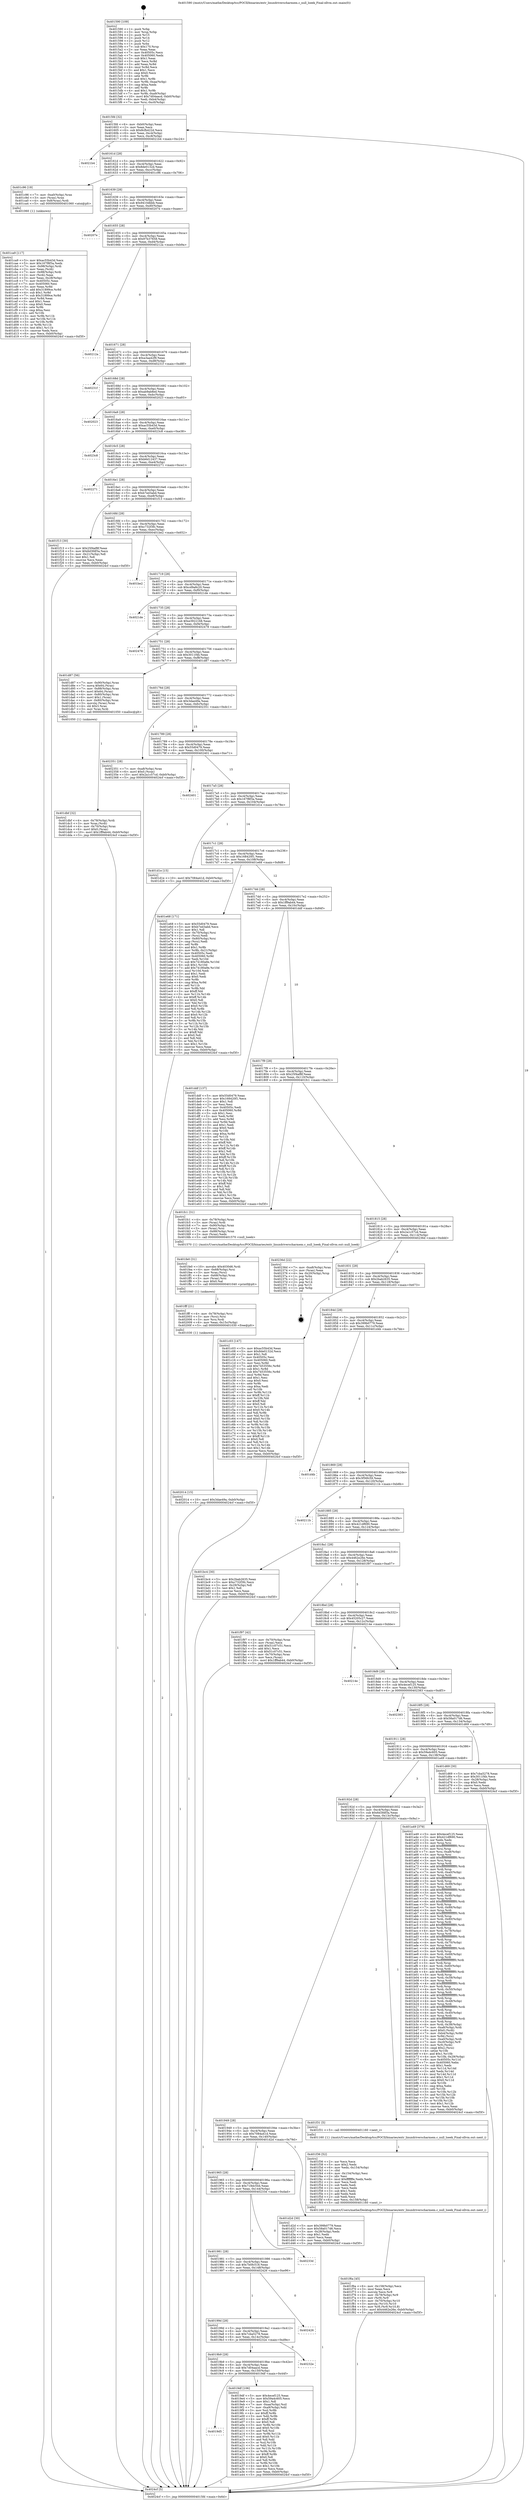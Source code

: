digraph "0x401590" {
  label = "0x401590 (/mnt/c/Users/mathe/Desktop/tcc/POCII/binaries/extr_linuxdriverscharmem.c_null_lseek_Final-ollvm.out::main(0))"
  labelloc = "t"
  node[shape=record]

  Entry [label="",width=0.3,height=0.3,shape=circle,fillcolor=black,style=filled]
  "0x4015fd" [label="{
     0x4015fd [32]\l
     | [instrs]\l
     &nbsp;&nbsp;0x4015fd \<+6\>: mov -0xb0(%rbp),%eax\l
     &nbsp;&nbsp;0x401603 \<+2\>: mov %eax,%ecx\l
     &nbsp;&nbsp;0x401605 \<+6\>: sub $0x8cfb422d,%ecx\l
     &nbsp;&nbsp;0x40160b \<+6\>: mov %eax,-0xc4(%rbp)\l
     &nbsp;&nbsp;0x401611 \<+6\>: mov %ecx,-0xc8(%rbp)\l
     &nbsp;&nbsp;0x401617 \<+6\>: je 00000000004021b4 \<main+0xc24\>\l
  }"]
  "0x4021b4" [label="{
     0x4021b4\l
  }", style=dashed]
  "0x40161d" [label="{
     0x40161d [28]\l
     | [instrs]\l
     &nbsp;&nbsp;0x40161d \<+5\>: jmp 0000000000401622 \<main+0x92\>\l
     &nbsp;&nbsp;0x401622 \<+6\>: mov -0xc4(%rbp),%eax\l
     &nbsp;&nbsp;0x401628 \<+5\>: sub $0x8de0132d,%eax\l
     &nbsp;&nbsp;0x40162d \<+6\>: mov %eax,-0xcc(%rbp)\l
     &nbsp;&nbsp;0x401633 \<+6\>: je 0000000000401c96 \<main+0x706\>\l
  }"]
  Exit [label="",width=0.3,height=0.3,shape=circle,fillcolor=black,style=filled,peripheries=2]
  "0x401c96" [label="{
     0x401c96 [19]\l
     | [instrs]\l
     &nbsp;&nbsp;0x401c96 \<+7\>: mov -0xa0(%rbp),%rax\l
     &nbsp;&nbsp;0x401c9d \<+3\>: mov (%rax),%rax\l
     &nbsp;&nbsp;0x401ca0 \<+4\>: mov 0x8(%rax),%rdi\l
     &nbsp;&nbsp;0x401ca4 \<+5\>: call 0000000000401060 \<atoi@plt\>\l
     | [calls]\l
     &nbsp;&nbsp;0x401060 \{1\} (unknown)\l
  }"]
  "0x401639" [label="{
     0x401639 [28]\l
     | [instrs]\l
     &nbsp;&nbsp;0x401639 \<+5\>: jmp 000000000040163e \<main+0xae\>\l
     &nbsp;&nbsp;0x40163e \<+6\>: mov -0xc4(%rbp),%eax\l
     &nbsp;&nbsp;0x401644 \<+5\>: sub $0x9410dbbb,%eax\l
     &nbsp;&nbsp;0x401649 \<+6\>: mov %eax,-0xd0(%rbp)\l
     &nbsp;&nbsp;0x40164f \<+6\>: je 000000000040207e \<main+0xaee\>\l
  }"]
  "0x402014" [label="{
     0x402014 [15]\l
     | [instrs]\l
     &nbsp;&nbsp;0x402014 \<+10\>: movl $0x3dae49a,-0xb0(%rbp)\l
     &nbsp;&nbsp;0x40201e \<+5\>: jmp 00000000004024cf \<main+0xf3f\>\l
  }"]
  "0x40207e" [label="{
     0x40207e\l
  }", style=dashed]
  "0x401655" [label="{
     0x401655 [28]\l
     | [instrs]\l
     &nbsp;&nbsp;0x401655 \<+5\>: jmp 000000000040165a \<main+0xca\>\l
     &nbsp;&nbsp;0x40165a \<+6\>: mov -0xc4(%rbp),%eax\l
     &nbsp;&nbsp;0x401660 \<+5\>: sub $0x97b37658,%eax\l
     &nbsp;&nbsp;0x401665 \<+6\>: mov %eax,-0xd4(%rbp)\l
     &nbsp;&nbsp;0x40166b \<+6\>: je 000000000040212a \<main+0xb9a\>\l
  }"]
  "0x401fff" [label="{
     0x401fff [21]\l
     | [instrs]\l
     &nbsp;&nbsp;0x401fff \<+4\>: mov -0x78(%rbp),%rsi\l
     &nbsp;&nbsp;0x402003 \<+3\>: mov (%rsi),%rsi\l
     &nbsp;&nbsp;0x402006 \<+3\>: mov %rsi,%rdi\l
     &nbsp;&nbsp;0x402009 \<+6\>: mov %eax,-0x15c(%rbp)\l
     &nbsp;&nbsp;0x40200f \<+5\>: call 0000000000401030 \<free@plt\>\l
     | [calls]\l
     &nbsp;&nbsp;0x401030 \{1\} (unknown)\l
  }"]
  "0x40212a" [label="{
     0x40212a\l
  }", style=dashed]
  "0x401671" [label="{
     0x401671 [28]\l
     | [instrs]\l
     &nbsp;&nbsp;0x401671 \<+5\>: jmp 0000000000401676 \<main+0xe6\>\l
     &nbsp;&nbsp;0x401676 \<+6\>: mov -0xc4(%rbp),%eax\l
     &nbsp;&nbsp;0x40167c \<+5\>: sub $0xa3aa42f9,%eax\l
     &nbsp;&nbsp;0x401681 \<+6\>: mov %eax,-0xd8(%rbp)\l
     &nbsp;&nbsp;0x401687 \<+6\>: je 000000000040231f \<main+0xd8f\>\l
  }"]
  "0x401fe0" [label="{
     0x401fe0 [31]\l
     | [instrs]\l
     &nbsp;&nbsp;0x401fe0 \<+10\>: movabs $0x4030d6,%rdi\l
     &nbsp;&nbsp;0x401fea \<+4\>: mov -0x68(%rbp),%rsi\l
     &nbsp;&nbsp;0x401fee \<+3\>: mov %rax,(%rsi)\l
     &nbsp;&nbsp;0x401ff1 \<+4\>: mov -0x68(%rbp),%rax\l
     &nbsp;&nbsp;0x401ff5 \<+3\>: mov (%rax),%rsi\l
     &nbsp;&nbsp;0x401ff8 \<+2\>: mov $0x0,%al\l
     &nbsp;&nbsp;0x401ffa \<+5\>: call 0000000000401040 \<printf@plt\>\l
     | [calls]\l
     &nbsp;&nbsp;0x401040 \{1\} (unknown)\l
  }"]
  "0x40231f" [label="{
     0x40231f\l
  }", style=dashed]
  "0x40168d" [label="{
     0x40168d [28]\l
     | [instrs]\l
     &nbsp;&nbsp;0x40168d \<+5\>: jmp 0000000000401692 \<main+0x102\>\l
     &nbsp;&nbsp;0x401692 \<+6\>: mov -0xc4(%rbp),%eax\l
     &nbsp;&nbsp;0x401698 \<+5\>: sub $0xab9ab8ed,%eax\l
     &nbsp;&nbsp;0x40169d \<+6\>: mov %eax,-0xdc(%rbp)\l
     &nbsp;&nbsp;0x4016a3 \<+6\>: je 0000000000402023 \<main+0xa93\>\l
  }"]
  "0x401f6a" [label="{
     0x401f6a [45]\l
     | [instrs]\l
     &nbsp;&nbsp;0x401f6a \<+6\>: mov -0x158(%rbp),%ecx\l
     &nbsp;&nbsp;0x401f70 \<+3\>: imul %eax,%ecx\l
     &nbsp;&nbsp;0x401f73 \<+3\>: movslq %ecx,%r8\l
     &nbsp;&nbsp;0x401f76 \<+4\>: mov -0x78(%rbp),%r9\l
     &nbsp;&nbsp;0x401f7a \<+3\>: mov (%r9),%r9\l
     &nbsp;&nbsp;0x401f7d \<+4\>: mov -0x70(%rbp),%r10\l
     &nbsp;&nbsp;0x401f81 \<+3\>: movslq (%r10),%r10\l
     &nbsp;&nbsp;0x401f84 \<+4\>: mov %r8,(%r9,%r10,8)\l
     &nbsp;&nbsp;0x401f88 \<+10\>: movl $0x4462e26e,-0xb0(%rbp)\l
     &nbsp;&nbsp;0x401f92 \<+5\>: jmp 00000000004024cf \<main+0xf3f\>\l
  }"]
  "0x402023" [label="{
     0x402023\l
  }", style=dashed]
  "0x4016a9" [label="{
     0x4016a9 [28]\l
     | [instrs]\l
     &nbsp;&nbsp;0x4016a9 \<+5\>: jmp 00000000004016ae \<main+0x11e\>\l
     &nbsp;&nbsp;0x4016ae \<+6\>: mov -0xc4(%rbp),%eax\l
     &nbsp;&nbsp;0x4016b4 \<+5\>: sub $0xac55b43d,%eax\l
     &nbsp;&nbsp;0x4016b9 \<+6\>: mov %eax,-0xe0(%rbp)\l
     &nbsp;&nbsp;0x4016bf \<+6\>: je 00000000004023c8 \<main+0xe38\>\l
  }"]
  "0x401f36" [label="{
     0x401f36 [52]\l
     | [instrs]\l
     &nbsp;&nbsp;0x401f36 \<+2\>: xor %ecx,%ecx\l
     &nbsp;&nbsp;0x401f38 \<+5\>: mov $0x2,%edx\l
     &nbsp;&nbsp;0x401f3d \<+6\>: mov %edx,-0x154(%rbp)\l
     &nbsp;&nbsp;0x401f43 \<+1\>: cltd\l
     &nbsp;&nbsp;0x401f44 \<+6\>: mov -0x154(%rbp),%esi\l
     &nbsp;&nbsp;0x401f4a \<+2\>: idiv %esi\l
     &nbsp;&nbsp;0x401f4c \<+6\>: imul $0xfffffffe,%edx,%edx\l
     &nbsp;&nbsp;0x401f52 \<+2\>: mov %ecx,%edi\l
     &nbsp;&nbsp;0x401f54 \<+2\>: sub %edx,%edi\l
     &nbsp;&nbsp;0x401f56 \<+2\>: mov %ecx,%edx\l
     &nbsp;&nbsp;0x401f58 \<+3\>: sub $0x1,%edx\l
     &nbsp;&nbsp;0x401f5b \<+2\>: add %edx,%edi\l
     &nbsp;&nbsp;0x401f5d \<+2\>: sub %edi,%ecx\l
     &nbsp;&nbsp;0x401f5f \<+6\>: mov %ecx,-0x158(%rbp)\l
     &nbsp;&nbsp;0x401f65 \<+5\>: call 0000000000401160 \<next_i\>\l
     | [calls]\l
     &nbsp;&nbsp;0x401160 \{1\} (/mnt/c/Users/mathe/Desktop/tcc/POCII/binaries/extr_linuxdriverscharmem.c_null_lseek_Final-ollvm.out::next_i)\l
  }"]
  "0x4023c8" [label="{
     0x4023c8\l
  }", style=dashed]
  "0x4016c5" [label="{
     0x4016c5 [28]\l
     | [instrs]\l
     &nbsp;&nbsp;0x4016c5 \<+5\>: jmp 00000000004016ca \<main+0x13a\>\l
     &nbsp;&nbsp;0x4016ca \<+6\>: mov -0xc4(%rbp),%eax\l
     &nbsp;&nbsp;0x4016d0 \<+5\>: sub $0xb6d12437,%eax\l
     &nbsp;&nbsp;0x4016d5 \<+6\>: mov %eax,-0xe4(%rbp)\l
     &nbsp;&nbsp;0x4016db \<+6\>: je 0000000000402271 \<main+0xce1\>\l
  }"]
  "0x401dbf" [label="{
     0x401dbf [32]\l
     | [instrs]\l
     &nbsp;&nbsp;0x401dbf \<+4\>: mov -0x78(%rbp),%rdi\l
     &nbsp;&nbsp;0x401dc3 \<+3\>: mov %rax,(%rdi)\l
     &nbsp;&nbsp;0x401dc6 \<+4\>: mov -0x70(%rbp),%rax\l
     &nbsp;&nbsp;0x401dca \<+6\>: movl $0x0,(%rax)\l
     &nbsp;&nbsp;0x401dd0 \<+10\>: movl $0x1ff9ab44,-0xb0(%rbp)\l
     &nbsp;&nbsp;0x401dda \<+5\>: jmp 00000000004024cf \<main+0xf3f\>\l
  }"]
  "0x402271" [label="{
     0x402271\l
  }", style=dashed]
  "0x4016e1" [label="{
     0x4016e1 [28]\l
     | [instrs]\l
     &nbsp;&nbsp;0x4016e1 \<+5\>: jmp 00000000004016e6 \<main+0x156\>\l
     &nbsp;&nbsp;0x4016e6 \<+6\>: mov -0xc4(%rbp),%eax\l
     &nbsp;&nbsp;0x4016ec \<+5\>: sub $0xb7ed3abd,%eax\l
     &nbsp;&nbsp;0x4016f1 \<+6\>: mov %eax,-0xe8(%rbp)\l
     &nbsp;&nbsp;0x4016f7 \<+6\>: je 0000000000401f13 \<main+0x983\>\l
  }"]
  "0x401ca9" [label="{
     0x401ca9 [117]\l
     | [instrs]\l
     &nbsp;&nbsp;0x401ca9 \<+5\>: mov $0xac55b43d,%ecx\l
     &nbsp;&nbsp;0x401cae \<+5\>: mov $0x167f8f3a,%edx\l
     &nbsp;&nbsp;0x401cb3 \<+7\>: mov -0x98(%rbp),%rdi\l
     &nbsp;&nbsp;0x401cba \<+2\>: mov %eax,(%rdi)\l
     &nbsp;&nbsp;0x401cbc \<+7\>: mov -0x98(%rbp),%rdi\l
     &nbsp;&nbsp;0x401cc3 \<+2\>: mov (%rdi),%eax\l
     &nbsp;&nbsp;0x401cc5 \<+3\>: mov %eax,-0x28(%rbp)\l
     &nbsp;&nbsp;0x401cc8 \<+7\>: mov 0x40505c,%eax\l
     &nbsp;&nbsp;0x401ccf \<+7\>: mov 0x405060,%esi\l
     &nbsp;&nbsp;0x401cd6 \<+3\>: mov %eax,%r8d\l
     &nbsp;&nbsp;0x401cd9 \<+7\>: add $0x31899ce,%r8d\l
     &nbsp;&nbsp;0x401ce0 \<+4\>: sub $0x1,%r8d\l
     &nbsp;&nbsp;0x401ce4 \<+7\>: sub $0x31899ce,%r8d\l
     &nbsp;&nbsp;0x401ceb \<+4\>: imul %r8d,%eax\l
     &nbsp;&nbsp;0x401cef \<+3\>: and $0x1,%eax\l
     &nbsp;&nbsp;0x401cf2 \<+3\>: cmp $0x0,%eax\l
     &nbsp;&nbsp;0x401cf5 \<+4\>: sete %r9b\l
     &nbsp;&nbsp;0x401cf9 \<+3\>: cmp $0xa,%esi\l
     &nbsp;&nbsp;0x401cfc \<+4\>: setl %r10b\l
     &nbsp;&nbsp;0x401d00 \<+3\>: mov %r9b,%r11b\l
     &nbsp;&nbsp;0x401d03 \<+3\>: and %r10b,%r11b\l
     &nbsp;&nbsp;0x401d06 \<+3\>: xor %r10b,%r9b\l
     &nbsp;&nbsp;0x401d09 \<+3\>: or %r9b,%r11b\l
     &nbsp;&nbsp;0x401d0c \<+4\>: test $0x1,%r11b\l
     &nbsp;&nbsp;0x401d10 \<+3\>: cmovne %edx,%ecx\l
     &nbsp;&nbsp;0x401d13 \<+6\>: mov %ecx,-0xb0(%rbp)\l
     &nbsp;&nbsp;0x401d19 \<+5\>: jmp 00000000004024cf \<main+0xf3f\>\l
  }"]
  "0x401f13" [label="{
     0x401f13 [30]\l
     | [instrs]\l
     &nbsp;&nbsp;0x401f13 \<+5\>: mov $0x25f4af8f,%eax\l
     &nbsp;&nbsp;0x401f18 \<+5\>: mov $0x6d3fdf3a,%ecx\l
     &nbsp;&nbsp;0x401f1d \<+3\>: mov -0x21(%rbp),%dl\l
     &nbsp;&nbsp;0x401f20 \<+3\>: test $0x1,%dl\l
     &nbsp;&nbsp;0x401f23 \<+3\>: cmovne %ecx,%eax\l
     &nbsp;&nbsp;0x401f26 \<+6\>: mov %eax,-0xb0(%rbp)\l
     &nbsp;&nbsp;0x401f2c \<+5\>: jmp 00000000004024cf \<main+0xf3f\>\l
  }"]
  "0x4016fd" [label="{
     0x4016fd [28]\l
     | [instrs]\l
     &nbsp;&nbsp;0x4016fd \<+5\>: jmp 0000000000401702 \<main+0x172\>\l
     &nbsp;&nbsp;0x401702 \<+6\>: mov -0xc4(%rbp),%eax\l
     &nbsp;&nbsp;0x401708 \<+5\>: sub $0xc732f3fc,%eax\l
     &nbsp;&nbsp;0x40170d \<+6\>: mov %eax,-0xec(%rbp)\l
     &nbsp;&nbsp;0x401713 \<+6\>: je 0000000000401be2 \<main+0x652\>\l
  }"]
  "0x401590" [label="{
     0x401590 [109]\l
     | [instrs]\l
     &nbsp;&nbsp;0x401590 \<+1\>: push %rbp\l
     &nbsp;&nbsp;0x401591 \<+3\>: mov %rsp,%rbp\l
     &nbsp;&nbsp;0x401594 \<+2\>: push %r15\l
     &nbsp;&nbsp;0x401596 \<+2\>: push %r14\l
     &nbsp;&nbsp;0x401598 \<+2\>: push %r12\l
     &nbsp;&nbsp;0x40159a \<+1\>: push %rbx\l
     &nbsp;&nbsp;0x40159b \<+7\>: sub $0x170,%rsp\l
     &nbsp;&nbsp;0x4015a2 \<+2\>: xor %eax,%eax\l
     &nbsp;&nbsp;0x4015a4 \<+7\>: mov 0x40505c,%ecx\l
     &nbsp;&nbsp;0x4015ab \<+7\>: mov 0x405060,%edx\l
     &nbsp;&nbsp;0x4015b2 \<+3\>: sub $0x1,%eax\l
     &nbsp;&nbsp;0x4015b5 \<+3\>: mov %ecx,%r8d\l
     &nbsp;&nbsp;0x4015b8 \<+3\>: add %eax,%r8d\l
     &nbsp;&nbsp;0x4015bb \<+4\>: imul %r8d,%ecx\l
     &nbsp;&nbsp;0x4015bf \<+3\>: and $0x1,%ecx\l
     &nbsp;&nbsp;0x4015c2 \<+3\>: cmp $0x0,%ecx\l
     &nbsp;&nbsp;0x4015c5 \<+4\>: sete %r9b\l
     &nbsp;&nbsp;0x4015c9 \<+4\>: and $0x1,%r9b\l
     &nbsp;&nbsp;0x4015cd \<+7\>: mov %r9b,-0xaa(%rbp)\l
     &nbsp;&nbsp;0x4015d4 \<+3\>: cmp $0xa,%edx\l
     &nbsp;&nbsp;0x4015d7 \<+4\>: setl %r9b\l
     &nbsp;&nbsp;0x4015db \<+4\>: and $0x1,%r9b\l
     &nbsp;&nbsp;0x4015df \<+7\>: mov %r9b,-0xa9(%rbp)\l
     &nbsp;&nbsp;0x4015e6 \<+10\>: movl $0x7d04aacd,-0xb0(%rbp)\l
     &nbsp;&nbsp;0x4015f0 \<+6\>: mov %edi,-0xb4(%rbp)\l
     &nbsp;&nbsp;0x4015f6 \<+7\>: mov %rsi,-0xc0(%rbp)\l
  }"]
  "0x401be2" [label="{
     0x401be2\l
  }", style=dashed]
  "0x401719" [label="{
     0x401719 [28]\l
     | [instrs]\l
     &nbsp;&nbsp;0x401719 \<+5\>: jmp 000000000040171e \<main+0x18e\>\l
     &nbsp;&nbsp;0x40171e \<+6\>: mov -0xc4(%rbp),%eax\l
     &nbsp;&nbsp;0x401724 \<+5\>: sub $0xcd9a8c20,%eax\l
     &nbsp;&nbsp;0x401729 \<+6\>: mov %eax,-0xf0(%rbp)\l
     &nbsp;&nbsp;0x40172f \<+6\>: je 00000000004021de \<main+0xc4e\>\l
  }"]
  "0x4024cf" [label="{
     0x4024cf [5]\l
     | [instrs]\l
     &nbsp;&nbsp;0x4024cf \<+5\>: jmp 00000000004015fd \<main+0x6d\>\l
  }"]
  "0x4021de" [label="{
     0x4021de\l
  }", style=dashed]
  "0x401735" [label="{
     0x401735 [28]\l
     | [instrs]\l
     &nbsp;&nbsp;0x401735 \<+5\>: jmp 000000000040173a \<main+0x1aa\>\l
     &nbsp;&nbsp;0x40173a \<+6\>: mov -0xc4(%rbp),%eax\l
     &nbsp;&nbsp;0x401740 \<+5\>: sub $0xe3922168,%eax\l
     &nbsp;&nbsp;0x401745 \<+6\>: mov %eax,-0xf4(%rbp)\l
     &nbsp;&nbsp;0x40174b \<+6\>: je 0000000000402478 \<main+0xee8\>\l
  }"]
  "0x4019d5" [label="{
     0x4019d5\l
  }", style=dashed]
  "0x402478" [label="{
     0x402478\l
  }", style=dashed]
  "0x401751" [label="{
     0x401751 [28]\l
     | [instrs]\l
     &nbsp;&nbsp;0x401751 \<+5\>: jmp 0000000000401756 \<main+0x1c6\>\l
     &nbsp;&nbsp;0x401756 \<+6\>: mov -0xc4(%rbp),%eax\l
     &nbsp;&nbsp;0x40175c \<+5\>: sub $0x3011f4b,%eax\l
     &nbsp;&nbsp;0x401761 \<+6\>: mov %eax,-0xf8(%rbp)\l
     &nbsp;&nbsp;0x401767 \<+6\>: je 0000000000401d87 \<main+0x7f7\>\l
  }"]
  "0x4019df" [label="{
     0x4019df [106]\l
     | [instrs]\l
     &nbsp;&nbsp;0x4019df \<+5\>: mov $0x4ecef125,%eax\l
     &nbsp;&nbsp;0x4019e4 \<+5\>: mov $0x59a4c605,%ecx\l
     &nbsp;&nbsp;0x4019e9 \<+2\>: mov $0x1,%dl\l
     &nbsp;&nbsp;0x4019eb \<+7\>: mov -0xaa(%rbp),%sil\l
     &nbsp;&nbsp;0x4019f2 \<+7\>: mov -0xa9(%rbp),%dil\l
     &nbsp;&nbsp;0x4019f9 \<+3\>: mov %sil,%r8b\l
     &nbsp;&nbsp;0x4019fc \<+4\>: xor $0xff,%r8b\l
     &nbsp;&nbsp;0x401a00 \<+3\>: mov %dil,%r9b\l
     &nbsp;&nbsp;0x401a03 \<+4\>: xor $0xff,%r9b\l
     &nbsp;&nbsp;0x401a07 \<+3\>: xor $0x0,%dl\l
     &nbsp;&nbsp;0x401a0a \<+3\>: mov %r8b,%r10b\l
     &nbsp;&nbsp;0x401a0d \<+4\>: and $0x0,%r10b\l
     &nbsp;&nbsp;0x401a11 \<+3\>: and %dl,%sil\l
     &nbsp;&nbsp;0x401a14 \<+3\>: mov %r9b,%r11b\l
     &nbsp;&nbsp;0x401a17 \<+4\>: and $0x0,%r11b\l
     &nbsp;&nbsp;0x401a1b \<+3\>: and %dl,%dil\l
     &nbsp;&nbsp;0x401a1e \<+3\>: or %sil,%r10b\l
     &nbsp;&nbsp;0x401a21 \<+3\>: or %dil,%r11b\l
     &nbsp;&nbsp;0x401a24 \<+3\>: xor %r11b,%r10b\l
     &nbsp;&nbsp;0x401a27 \<+3\>: or %r9b,%r8b\l
     &nbsp;&nbsp;0x401a2a \<+4\>: xor $0xff,%r8b\l
     &nbsp;&nbsp;0x401a2e \<+3\>: or $0x0,%dl\l
     &nbsp;&nbsp;0x401a31 \<+3\>: and %dl,%r8b\l
     &nbsp;&nbsp;0x401a34 \<+3\>: or %r8b,%r10b\l
     &nbsp;&nbsp;0x401a37 \<+4\>: test $0x1,%r10b\l
     &nbsp;&nbsp;0x401a3b \<+3\>: cmovne %ecx,%eax\l
     &nbsp;&nbsp;0x401a3e \<+6\>: mov %eax,-0xb0(%rbp)\l
     &nbsp;&nbsp;0x401a44 \<+5\>: jmp 00000000004024cf \<main+0xf3f\>\l
  }"]
  "0x401d87" [label="{
     0x401d87 [56]\l
     | [instrs]\l
     &nbsp;&nbsp;0x401d87 \<+7\>: mov -0x90(%rbp),%rax\l
     &nbsp;&nbsp;0x401d8e \<+7\>: movq $0x64,(%rax)\l
     &nbsp;&nbsp;0x401d95 \<+7\>: mov -0x88(%rbp),%rax\l
     &nbsp;&nbsp;0x401d9c \<+6\>: movl $0x64,(%rax)\l
     &nbsp;&nbsp;0x401da2 \<+4\>: mov -0x80(%rbp),%rax\l
     &nbsp;&nbsp;0x401da6 \<+6\>: movl $0x1,(%rax)\l
     &nbsp;&nbsp;0x401dac \<+4\>: mov -0x80(%rbp),%rax\l
     &nbsp;&nbsp;0x401db0 \<+3\>: movslq (%rax),%rax\l
     &nbsp;&nbsp;0x401db3 \<+4\>: shl $0x3,%rax\l
     &nbsp;&nbsp;0x401db7 \<+3\>: mov %rax,%rdi\l
     &nbsp;&nbsp;0x401dba \<+5\>: call 0000000000401050 \<malloc@plt\>\l
     | [calls]\l
     &nbsp;&nbsp;0x401050 \{1\} (unknown)\l
  }"]
  "0x40176d" [label="{
     0x40176d [28]\l
     | [instrs]\l
     &nbsp;&nbsp;0x40176d \<+5\>: jmp 0000000000401772 \<main+0x1e2\>\l
     &nbsp;&nbsp;0x401772 \<+6\>: mov -0xc4(%rbp),%eax\l
     &nbsp;&nbsp;0x401778 \<+5\>: sub $0x3dae49a,%eax\l
     &nbsp;&nbsp;0x40177d \<+6\>: mov %eax,-0xfc(%rbp)\l
     &nbsp;&nbsp;0x401783 \<+6\>: je 0000000000402351 \<main+0xdc1\>\l
  }"]
  "0x4019b9" [label="{
     0x4019b9 [28]\l
     | [instrs]\l
     &nbsp;&nbsp;0x4019b9 \<+5\>: jmp 00000000004019be \<main+0x42e\>\l
     &nbsp;&nbsp;0x4019be \<+6\>: mov -0xc4(%rbp),%eax\l
     &nbsp;&nbsp;0x4019c4 \<+5\>: sub $0x7d04aacd,%eax\l
     &nbsp;&nbsp;0x4019c9 \<+6\>: mov %eax,-0x150(%rbp)\l
     &nbsp;&nbsp;0x4019cf \<+6\>: je 00000000004019df \<main+0x44f\>\l
  }"]
  "0x402351" [label="{
     0x402351 [28]\l
     | [instrs]\l
     &nbsp;&nbsp;0x402351 \<+7\>: mov -0xa8(%rbp),%rax\l
     &nbsp;&nbsp;0x402358 \<+6\>: movl $0x0,(%rax)\l
     &nbsp;&nbsp;0x40235e \<+10\>: movl $0x2a1c57cd,-0xb0(%rbp)\l
     &nbsp;&nbsp;0x402368 \<+5\>: jmp 00000000004024cf \<main+0xf3f\>\l
  }"]
  "0x401789" [label="{
     0x401789 [28]\l
     | [instrs]\l
     &nbsp;&nbsp;0x401789 \<+5\>: jmp 000000000040178e \<main+0x1fe\>\l
     &nbsp;&nbsp;0x40178e \<+6\>: mov -0xc4(%rbp),%eax\l
     &nbsp;&nbsp;0x401794 \<+5\>: sub $0x55d0479,%eax\l
     &nbsp;&nbsp;0x401799 \<+6\>: mov %eax,-0x100(%rbp)\l
     &nbsp;&nbsp;0x40179f \<+6\>: je 0000000000402401 \<main+0xe71\>\l
  }"]
  "0x40232e" [label="{
     0x40232e\l
  }", style=dashed]
  "0x402401" [label="{
     0x402401\l
  }", style=dashed]
  "0x4017a5" [label="{
     0x4017a5 [28]\l
     | [instrs]\l
     &nbsp;&nbsp;0x4017a5 \<+5\>: jmp 00000000004017aa \<main+0x21a\>\l
     &nbsp;&nbsp;0x4017aa \<+6\>: mov -0xc4(%rbp),%eax\l
     &nbsp;&nbsp;0x4017b0 \<+5\>: sub $0x167f8f3a,%eax\l
     &nbsp;&nbsp;0x4017b5 \<+6\>: mov %eax,-0x104(%rbp)\l
     &nbsp;&nbsp;0x4017bb \<+6\>: je 0000000000401d1e \<main+0x78e\>\l
  }"]
  "0x40199d" [label="{
     0x40199d [28]\l
     | [instrs]\l
     &nbsp;&nbsp;0x40199d \<+5\>: jmp 00000000004019a2 \<main+0x412\>\l
     &nbsp;&nbsp;0x4019a2 \<+6\>: mov -0xc4(%rbp),%eax\l
     &nbsp;&nbsp;0x4019a8 \<+5\>: sub $0x7cba5278,%eax\l
     &nbsp;&nbsp;0x4019ad \<+6\>: mov %eax,-0x14c(%rbp)\l
     &nbsp;&nbsp;0x4019b3 \<+6\>: je 000000000040232e \<main+0xd9e\>\l
  }"]
  "0x401d1e" [label="{
     0x401d1e [15]\l
     | [instrs]\l
     &nbsp;&nbsp;0x401d1e \<+10\>: movl $0x7084a41d,-0xb0(%rbp)\l
     &nbsp;&nbsp;0x401d28 \<+5\>: jmp 00000000004024cf \<main+0xf3f\>\l
  }"]
  "0x4017c1" [label="{
     0x4017c1 [28]\l
     | [instrs]\l
     &nbsp;&nbsp;0x4017c1 \<+5\>: jmp 00000000004017c6 \<main+0x236\>\l
     &nbsp;&nbsp;0x4017c6 \<+6\>: mov -0xc4(%rbp),%eax\l
     &nbsp;&nbsp;0x4017cc \<+5\>: sub $0x168420f1,%eax\l
     &nbsp;&nbsp;0x4017d1 \<+6\>: mov %eax,-0x108(%rbp)\l
     &nbsp;&nbsp;0x4017d7 \<+6\>: je 0000000000401e68 \<main+0x8d8\>\l
  }"]
  "0x402426" [label="{
     0x402426\l
  }", style=dashed]
  "0x401e68" [label="{
     0x401e68 [171]\l
     | [instrs]\l
     &nbsp;&nbsp;0x401e68 \<+5\>: mov $0x55d0479,%eax\l
     &nbsp;&nbsp;0x401e6d \<+5\>: mov $0xb7ed3abd,%ecx\l
     &nbsp;&nbsp;0x401e72 \<+2\>: mov $0x1,%dl\l
     &nbsp;&nbsp;0x401e74 \<+4\>: mov -0x70(%rbp),%rsi\l
     &nbsp;&nbsp;0x401e78 \<+2\>: mov (%rsi),%edi\l
     &nbsp;&nbsp;0x401e7a \<+4\>: mov -0x80(%rbp),%rsi\l
     &nbsp;&nbsp;0x401e7e \<+2\>: cmp (%rsi),%edi\l
     &nbsp;&nbsp;0x401e80 \<+4\>: setl %r8b\l
     &nbsp;&nbsp;0x401e84 \<+4\>: and $0x1,%r8b\l
     &nbsp;&nbsp;0x401e88 \<+4\>: mov %r8b,-0x21(%rbp)\l
     &nbsp;&nbsp;0x401e8c \<+7\>: mov 0x40505c,%edi\l
     &nbsp;&nbsp;0x401e93 \<+8\>: mov 0x405060,%r9d\l
     &nbsp;&nbsp;0x401e9b \<+3\>: mov %edi,%r10d\l
     &nbsp;&nbsp;0x401e9e \<+7\>: sub $0x74180a9e,%r10d\l
     &nbsp;&nbsp;0x401ea5 \<+4\>: sub $0x1,%r10d\l
     &nbsp;&nbsp;0x401ea9 \<+7\>: add $0x74180a9e,%r10d\l
     &nbsp;&nbsp;0x401eb0 \<+4\>: imul %r10d,%edi\l
     &nbsp;&nbsp;0x401eb4 \<+3\>: and $0x1,%edi\l
     &nbsp;&nbsp;0x401eb7 \<+3\>: cmp $0x0,%edi\l
     &nbsp;&nbsp;0x401eba \<+4\>: sete %r8b\l
     &nbsp;&nbsp;0x401ebe \<+4\>: cmp $0xa,%r9d\l
     &nbsp;&nbsp;0x401ec2 \<+4\>: setl %r11b\l
     &nbsp;&nbsp;0x401ec6 \<+3\>: mov %r8b,%bl\l
     &nbsp;&nbsp;0x401ec9 \<+3\>: xor $0xff,%bl\l
     &nbsp;&nbsp;0x401ecc \<+3\>: mov %r11b,%r14b\l
     &nbsp;&nbsp;0x401ecf \<+4\>: xor $0xff,%r14b\l
     &nbsp;&nbsp;0x401ed3 \<+3\>: xor $0x0,%dl\l
     &nbsp;&nbsp;0x401ed6 \<+3\>: mov %bl,%r15b\l
     &nbsp;&nbsp;0x401ed9 \<+4\>: and $0x0,%r15b\l
     &nbsp;&nbsp;0x401edd \<+3\>: and %dl,%r8b\l
     &nbsp;&nbsp;0x401ee0 \<+3\>: mov %r14b,%r12b\l
     &nbsp;&nbsp;0x401ee3 \<+4\>: and $0x0,%r12b\l
     &nbsp;&nbsp;0x401ee7 \<+3\>: and %dl,%r11b\l
     &nbsp;&nbsp;0x401eea \<+3\>: or %r8b,%r15b\l
     &nbsp;&nbsp;0x401eed \<+3\>: or %r11b,%r12b\l
     &nbsp;&nbsp;0x401ef0 \<+3\>: xor %r12b,%r15b\l
     &nbsp;&nbsp;0x401ef3 \<+3\>: or %r14b,%bl\l
     &nbsp;&nbsp;0x401ef6 \<+3\>: xor $0xff,%bl\l
     &nbsp;&nbsp;0x401ef9 \<+3\>: or $0x0,%dl\l
     &nbsp;&nbsp;0x401efc \<+2\>: and %dl,%bl\l
     &nbsp;&nbsp;0x401efe \<+3\>: or %bl,%r15b\l
     &nbsp;&nbsp;0x401f01 \<+4\>: test $0x1,%r15b\l
     &nbsp;&nbsp;0x401f05 \<+3\>: cmovne %ecx,%eax\l
     &nbsp;&nbsp;0x401f08 \<+6\>: mov %eax,-0xb0(%rbp)\l
     &nbsp;&nbsp;0x401f0e \<+5\>: jmp 00000000004024cf \<main+0xf3f\>\l
  }"]
  "0x4017dd" [label="{
     0x4017dd [28]\l
     | [instrs]\l
     &nbsp;&nbsp;0x4017dd \<+5\>: jmp 00000000004017e2 \<main+0x252\>\l
     &nbsp;&nbsp;0x4017e2 \<+6\>: mov -0xc4(%rbp),%eax\l
     &nbsp;&nbsp;0x4017e8 \<+5\>: sub $0x1ff9ab44,%eax\l
     &nbsp;&nbsp;0x4017ed \<+6\>: mov %eax,-0x10c(%rbp)\l
     &nbsp;&nbsp;0x4017f3 \<+6\>: je 0000000000401ddf \<main+0x84f\>\l
  }"]
  "0x401981" [label="{
     0x401981 [28]\l
     | [instrs]\l
     &nbsp;&nbsp;0x401981 \<+5\>: jmp 0000000000401986 \<main+0x3f6\>\l
     &nbsp;&nbsp;0x401986 \<+6\>: mov -0xc4(%rbp),%eax\l
     &nbsp;&nbsp;0x40198c \<+5\>: sub $0x7b0fc518,%eax\l
     &nbsp;&nbsp;0x401991 \<+6\>: mov %eax,-0x148(%rbp)\l
     &nbsp;&nbsp;0x401997 \<+6\>: je 0000000000402426 \<main+0xe96\>\l
  }"]
  "0x401ddf" [label="{
     0x401ddf [137]\l
     | [instrs]\l
     &nbsp;&nbsp;0x401ddf \<+5\>: mov $0x55d0479,%eax\l
     &nbsp;&nbsp;0x401de4 \<+5\>: mov $0x168420f1,%ecx\l
     &nbsp;&nbsp;0x401de9 \<+2\>: mov $0x1,%dl\l
     &nbsp;&nbsp;0x401deb \<+2\>: xor %esi,%esi\l
     &nbsp;&nbsp;0x401ded \<+7\>: mov 0x40505c,%edi\l
     &nbsp;&nbsp;0x401df4 \<+8\>: mov 0x405060,%r8d\l
     &nbsp;&nbsp;0x401dfc \<+3\>: sub $0x1,%esi\l
     &nbsp;&nbsp;0x401dff \<+3\>: mov %edi,%r9d\l
     &nbsp;&nbsp;0x401e02 \<+3\>: add %esi,%r9d\l
     &nbsp;&nbsp;0x401e05 \<+4\>: imul %r9d,%edi\l
     &nbsp;&nbsp;0x401e09 \<+3\>: and $0x1,%edi\l
     &nbsp;&nbsp;0x401e0c \<+3\>: cmp $0x0,%edi\l
     &nbsp;&nbsp;0x401e0f \<+4\>: sete %r10b\l
     &nbsp;&nbsp;0x401e13 \<+4\>: cmp $0xa,%r8d\l
     &nbsp;&nbsp;0x401e17 \<+4\>: setl %r11b\l
     &nbsp;&nbsp;0x401e1b \<+3\>: mov %r10b,%bl\l
     &nbsp;&nbsp;0x401e1e \<+3\>: xor $0xff,%bl\l
     &nbsp;&nbsp;0x401e21 \<+3\>: mov %r11b,%r14b\l
     &nbsp;&nbsp;0x401e24 \<+4\>: xor $0xff,%r14b\l
     &nbsp;&nbsp;0x401e28 \<+3\>: xor $0x1,%dl\l
     &nbsp;&nbsp;0x401e2b \<+3\>: mov %bl,%r15b\l
     &nbsp;&nbsp;0x401e2e \<+4\>: and $0xff,%r15b\l
     &nbsp;&nbsp;0x401e32 \<+3\>: and %dl,%r10b\l
     &nbsp;&nbsp;0x401e35 \<+3\>: mov %r14b,%r12b\l
     &nbsp;&nbsp;0x401e38 \<+4\>: and $0xff,%r12b\l
     &nbsp;&nbsp;0x401e3c \<+3\>: and %dl,%r11b\l
     &nbsp;&nbsp;0x401e3f \<+3\>: or %r10b,%r15b\l
     &nbsp;&nbsp;0x401e42 \<+3\>: or %r11b,%r12b\l
     &nbsp;&nbsp;0x401e45 \<+3\>: xor %r12b,%r15b\l
     &nbsp;&nbsp;0x401e48 \<+3\>: or %r14b,%bl\l
     &nbsp;&nbsp;0x401e4b \<+3\>: xor $0xff,%bl\l
     &nbsp;&nbsp;0x401e4e \<+3\>: or $0x1,%dl\l
     &nbsp;&nbsp;0x401e51 \<+2\>: and %dl,%bl\l
     &nbsp;&nbsp;0x401e53 \<+3\>: or %bl,%r15b\l
     &nbsp;&nbsp;0x401e56 \<+4\>: test $0x1,%r15b\l
     &nbsp;&nbsp;0x401e5a \<+3\>: cmovne %ecx,%eax\l
     &nbsp;&nbsp;0x401e5d \<+6\>: mov %eax,-0xb0(%rbp)\l
     &nbsp;&nbsp;0x401e63 \<+5\>: jmp 00000000004024cf \<main+0xf3f\>\l
  }"]
  "0x4017f9" [label="{
     0x4017f9 [28]\l
     | [instrs]\l
     &nbsp;&nbsp;0x4017f9 \<+5\>: jmp 00000000004017fe \<main+0x26e\>\l
     &nbsp;&nbsp;0x4017fe \<+6\>: mov -0xc4(%rbp),%eax\l
     &nbsp;&nbsp;0x401804 \<+5\>: sub $0x25f4af8f,%eax\l
     &nbsp;&nbsp;0x401809 \<+6\>: mov %eax,-0x110(%rbp)\l
     &nbsp;&nbsp;0x40180f \<+6\>: je 0000000000401fc1 \<main+0xa31\>\l
  }"]
  "0x40233d" [label="{
     0x40233d\l
  }", style=dashed]
  "0x401fc1" [label="{
     0x401fc1 [31]\l
     | [instrs]\l
     &nbsp;&nbsp;0x401fc1 \<+4\>: mov -0x78(%rbp),%rax\l
     &nbsp;&nbsp;0x401fc5 \<+3\>: mov (%rax),%rdi\l
     &nbsp;&nbsp;0x401fc8 \<+7\>: mov -0x90(%rbp),%rax\l
     &nbsp;&nbsp;0x401fcf \<+3\>: mov (%rax),%rsi\l
     &nbsp;&nbsp;0x401fd2 \<+7\>: mov -0x88(%rbp),%rax\l
     &nbsp;&nbsp;0x401fd9 \<+2\>: mov (%rax),%edx\l
     &nbsp;&nbsp;0x401fdb \<+5\>: call 0000000000401570 \<null_lseek\>\l
     | [calls]\l
     &nbsp;&nbsp;0x401570 \{1\} (/mnt/c/Users/mathe/Desktop/tcc/POCII/binaries/extr_linuxdriverscharmem.c_null_lseek_Final-ollvm.out::null_lseek)\l
  }"]
  "0x401815" [label="{
     0x401815 [28]\l
     | [instrs]\l
     &nbsp;&nbsp;0x401815 \<+5\>: jmp 000000000040181a \<main+0x28a\>\l
     &nbsp;&nbsp;0x40181a \<+6\>: mov -0xc4(%rbp),%eax\l
     &nbsp;&nbsp;0x401820 \<+5\>: sub $0x2a1c57cd,%eax\l
     &nbsp;&nbsp;0x401825 \<+6\>: mov %eax,-0x114(%rbp)\l
     &nbsp;&nbsp;0x40182b \<+6\>: je 000000000040236d \<main+0xddd\>\l
  }"]
  "0x401965" [label="{
     0x401965 [28]\l
     | [instrs]\l
     &nbsp;&nbsp;0x401965 \<+5\>: jmp 000000000040196a \<main+0x3da\>\l
     &nbsp;&nbsp;0x40196a \<+6\>: mov -0xc4(%rbp),%eax\l
     &nbsp;&nbsp;0x401970 \<+5\>: sub $0x718dc544,%eax\l
     &nbsp;&nbsp;0x401975 \<+6\>: mov %eax,-0x144(%rbp)\l
     &nbsp;&nbsp;0x40197b \<+6\>: je 000000000040233d \<main+0xdad\>\l
  }"]
  "0x40236d" [label="{
     0x40236d [22]\l
     | [instrs]\l
     &nbsp;&nbsp;0x40236d \<+7\>: mov -0xa8(%rbp),%rax\l
     &nbsp;&nbsp;0x402374 \<+2\>: mov (%rax),%eax\l
     &nbsp;&nbsp;0x402376 \<+4\>: lea -0x20(%rbp),%rsp\l
     &nbsp;&nbsp;0x40237a \<+1\>: pop %rbx\l
     &nbsp;&nbsp;0x40237b \<+2\>: pop %r12\l
     &nbsp;&nbsp;0x40237d \<+2\>: pop %r14\l
     &nbsp;&nbsp;0x40237f \<+2\>: pop %r15\l
     &nbsp;&nbsp;0x402381 \<+1\>: pop %rbp\l
     &nbsp;&nbsp;0x402382 \<+1\>: ret\l
  }"]
  "0x401831" [label="{
     0x401831 [28]\l
     | [instrs]\l
     &nbsp;&nbsp;0x401831 \<+5\>: jmp 0000000000401836 \<main+0x2a6\>\l
     &nbsp;&nbsp;0x401836 \<+6\>: mov -0xc4(%rbp),%eax\l
     &nbsp;&nbsp;0x40183c \<+5\>: sub $0x2bab2635,%eax\l
     &nbsp;&nbsp;0x401841 \<+6\>: mov %eax,-0x118(%rbp)\l
     &nbsp;&nbsp;0x401847 \<+6\>: je 0000000000401c03 \<main+0x673\>\l
  }"]
  "0x401d2d" [label="{
     0x401d2d [30]\l
     | [instrs]\l
     &nbsp;&nbsp;0x401d2d \<+5\>: mov $0x399b0779,%eax\l
     &nbsp;&nbsp;0x401d32 \<+5\>: mov $0x58a017d6,%ecx\l
     &nbsp;&nbsp;0x401d37 \<+3\>: mov -0x28(%rbp),%edx\l
     &nbsp;&nbsp;0x401d3a \<+3\>: cmp $0x1,%edx\l
     &nbsp;&nbsp;0x401d3d \<+3\>: cmovl %ecx,%eax\l
     &nbsp;&nbsp;0x401d40 \<+6\>: mov %eax,-0xb0(%rbp)\l
     &nbsp;&nbsp;0x401d46 \<+5\>: jmp 00000000004024cf \<main+0xf3f\>\l
  }"]
  "0x401c03" [label="{
     0x401c03 [147]\l
     | [instrs]\l
     &nbsp;&nbsp;0x401c03 \<+5\>: mov $0xac55b43d,%eax\l
     &nbsp;&nbsp;0x401c08 \<+5\>: mov $0x8de0132d,%ecx\l
     &nbsp;&nbsp;0x401c0d \<+2\>: mov $0x1,%dl\l
     &nbsp;&nbsp;0x401c0f \<+7\>: mov 0x40505c,%esi\l
     &nbsp;&nbsp;0x401c16 \<+7\>: mov 0x405060,%edi\l
     &nbsp;&nbsp;0x401c1d \<+3\>: mov %esi,%r8d\l
     &nbsp;&nbsp;0x401c20 \<+7\>: add $0x7453556c,%r8d\l
     &nbsp;&nbsp;0x401c27 \<+4\>: sub $0x1,%r8d\l
     &nbsp;&nbsp;0x401c2b \<+7\>: sub $0x7453556c,%r8d\l
     &nbsp;&nbsp;0x401c32 \<+4\>: imul %r8d,%esi\l
     &nbsp;&nbsp;0x401c36 \<+3\>: and $0x1,%esi\l
     &nbsp;&nbsp;0x401c39 \<+3\>: cmp $0x0,%esi\l
     &nbsp;&nbsp;0x401c3c \<+4\>: sete %r9b\l
     &nbsp;&nbsp;0x401c40 \<+3\>: cmp $0xa,%edi\l
     &nbsp;&nbsp;0x401c43 \<+4\>: setl %r10b\l
     &nbsp;&nbsp;0x401c47 \<+3\>: mov %r9b,%r11b\l
     &nbsp;&nbsp;0x401c4a \<+4\>: xor $0xff,%r11b\l
     &nbsp;&nbsp;0x401c4e \<+3\>: mov %r10b,%bl\l
     &nbsp;&nbsp;0x401c51 \<+3\>: xor $0xff,%bl\l
     &nbsp;&nbsp;0x401c54 \<+3\>: xor $0x0,%dl\l
     &nbsp;&nbsp;0x401c57 \<+3\>: mov %r11b,%r14b\l
     &nbsp;&nbsp;0x401c5a \<+4\>: and $0x0,%r14b\l
     &nbsp;&nbsp;0x401c5e \<+3\>: and %dl,%r9b\l
     &nbsp;&nbsp;0x401c61 \<+3\>: mov %bl,%r15b\l
     &nbsp;&nbsp;0x401c64 \<+4\>: and $0x0,%r15b\l
     &nbsp;&nbsp;0x401c68 \<+3\>: and %dl,%r10b\l
     &nbsp;&nbsp;0x401c6b \<+3\>: or %r9b,%r14b\l
     &nbsp;&nbsp;0x401c6e \<+3\>: or %r10b,%r15b\l
     &nbsp;&nbsp;0x401c71 \<+3\>: xor %r15b,%r14b\l
     &nbsp;&nbsp;0x401c74 \<+3\>: or %bl,%r11b\l
     &nbsp;&nbsp;0x401c77 \<+4\>: xor $0xff,%r11b\l
     &nbsp;&nbsp;0x401c7b \<+3\>: or $0x0,%dl\l
     &nbsp;&nbsp;0x401c7e \<+3\>: and %dl,%r11b\l
     &nbsp;&nbsp;0x401c81 \<+3\>: or %r11b,%r14b\l
     &nbsp;&nbsp;0x401c84 \<+4\>: test $0x1,%r14b\l
     &nbsp;&nbsp;0x401c88 \<+3\>: cmovne %ecx,%eax\l
     &nbsp;&nbsp;0x401c8b \<+6\>: mov %eax,-0xb0(%rbp)\l
     &nbsp;&nbsp;0x401c91 \<+5\>: jmp 00000000004024cf \<main+0xf3f\>\l
  }"]
  "0x40184d" [label="{
     0x40184d [28]\l
     | [instrs]\l
     &nbsp;&nbsp;0x40184d \<+5\>: jmp 0000000000401852 \<main+0x2c2\>\l
     &nbsp;&nbsp;0x401852 \<+6\>: mov -0xc4(%rbp),%eax\l
     &nbsp;&nbsp;0x401858 \<+5\>: sub $0x399b0779,%eax\l
     &nbsp;&nbsp;0x40185d \<+6\>: mov %eax,-0x11c(%rbp)\l
     &nbsp;&nbsp;0x401863 \<+6\>: je 0000000000401d4b \<main+0x7bb\>\l
  }"]
  "0x401949" [label="{
     0x401949 [28]\l
     | [instrs]\l
     &nbsp;&nbsp;0x401949 \<+5\>: jmp 000000000040194e \<main+0x3be\>\l
     &nbsp;&nbsp;0x40194e \<+6\>: mov -0xc4(%rbp),%eax\l
     &nbsp;&nbsp;0x401954 \<+5\>: sub $0x7084a41d,%eax\l
     &nbsp;&nbsp;0x401959 \<+6\>: mov %eax,-0x140(%rbp)\l
     &nbsp;&nbsp;0x40195f \<+6\>: je 0000000000401d2d \<main+0x79d\>\l
  }"]
  "0x401d4b" [label="{
     0x401d4b\l
  }", style=dashed]
  "0x401869" [label="{
     0x401869 [28]\l
     | [instrs]\l
     &nbsp;&nbsp;0x401869 \<+5\>: jmp 000000000040186e \<main+0x2de\>\l
     &nbsp;&nbsp;0x40186e \<+6\>: mov -0xc4(%rbp),%eax\l
     &nbsp;&nbsp;0x401874 \<+5\>: sub $0x3f56fc59,%eax\l
     &nbsp;&nbsp;0x401879 \<+6\>: mov %eax,-0x120(%rbp)\l
     &nbsp;&nbsp;0x40187f \<+6\>: je 000000000040211b \<main+0xb8b\>\l
  }"]
  "0x401f31" [label="{
     0x401f31 [5]\l
     | [instrs]\l
     &nbsp;&nbsp;0x401f31 \<+5\>: call 0000000000401160 \<next_i\>\l
     | [calls]\l
     &nbsp;&nbsp;0x401160 \{1\} (/mnt/c/Users/mathe/Desktop/tcc/POCII/binaries/extr_linuxdriverscharmem.c_null_lseek_Final-ollvm.out::next_i)\l
  }"]
  "0x40211b" [label="{
     0x40211b\l
  }", style=dashed]
  "0x401885" [label="{
     0x401885 [28]\l
     | [instrs]\l
     &nbsp;&nbsp;0x401885 \<+5\>: jmp 000000000040188a \<main+0x2fa\>\l
     &nbsp;&nbsp;0x40188a \<+6\>: mov -0xc4(%rbp),%eax\l
     &nbsp;&nbsp;0x401890 \<+5\>: sub $0x421df690,%eax\l
     &nbsp;&nbsp;0x401895 \<+6\>: mov %eax,-0x124(%rbp)\l
     &nbsp;&nbsp;0x40189b \<+6\>: je 0000000000401bc4 \<main+0x634\>\l
  }"]
  "0x40192d" [label="{
     0x40192d [28]\l
     | [instrs]\l
     &nbsp;&nbsp;0x40192d \<+5\>: jmp 0000000000401932 \<main+0x3a2\>\l
     &nbsp;&nbsp;0x401932 \<+6\>: mov -0xc4(%rbp),%eax\l
     &nbsp;&nbsp;0x401938 \<+5\>: sub $0x6d3fdf3a,%eax\l
     &nbsp;&nbsp;0x40193d \<+6\>: mov %eax,-0x13c(%rbp)\l
     &nbsp;&nbsp;0x401943 \<+6\>: je 0000000000401f31 \<main+0x9a1\>\l
  }"]
  "0x401bc4" [label="{
     0x401bc4 [30]\l
     | [instrs]\l
     &nbsp;&nbsp;0x401bc4 \<+5\>: mov $0x2bab2635,%eax\l
     &nbsp;&nbsp;0x401bc9 \<+5\>: mov $0xc732f3fc,%ecx\l
     &nbsp;&nbsp;0x401bce \<+3\>: mov -0x29(%rbp),%dl\l
     &nbsp;&nbsp;0x401bd1 \<+3\>: test $0x1,%dl\l
     &nbsp;&nbsp;0x401bd4 \<+3\>: cmovne %ecx,%eax\l
     &nbsp;&nbsp;0x401bd7 \<+6\>: mov %eax,-0xb0(%rbp)\l
     &nbsp;&nbsp;0x401bdd \<+5\>: jmp 00000000004024cf \<main+0xf3f\>\l
  }"]
  "0x4018a1" [label="{
     0x4018a1 [28]\l
     | [instrs]\l
     &nbsp;&nbsp;0x4018a1 \<+5\>: jmp 00000000004018a6 \<main+0x316\>\l
     &nbsp;&nbsp;0x4018a6 \<+6\>: mov -0xc4(%rbp),%eax\l
     &nbsp;&nbsp;0x4018ac \<+5\>: sub $0x4462e26e,%eax\l
     &nbsp;&nbsp;0x4018b1 \<+6\>: mov %eax,-0x128(%rbp)\l
     &nbsp;&nbsp;0x4018b7 \<+6\>: je 0000000000401f97 \<main+0xa07\>\l
  }"]
  "0x401a49" [label="{
     0x401a49 [379]\l
     | [instrs]\l
     &nbsp;&nbsp;0x401a49 \<+5\>: mov $0x4ecef125,%eax\l
     &nbsp;&nbsp;0x401a4e \<+5\>: mov $0x421df690,%ecx\l
     &nbsp;&nbsp;0x401a53 \<+2\>: xor %edx,%edx\l
     &nbsp;&nbsp;0x401a55 \<+3\>: mov %rsp,%rsi\l
     &nbsp;&nbsp;0x401a58 \<+4\>: add $0xfffffffffffffff0,%rsi\l
     &nbsp;&nbsp;0x401a5c \<+3\>: mov %rsi,%rsp\l
     &nbsp;&nbsp;0x401a5f \<+7\>: mov %rsi,-0xa8(%rbp)\l
     &nbsp;&nbsp;0x401a66 \<+3\>: mov %rsp,%rsi\l
     &nbsp;&nbsp;0x401a69 \<+4\>: add $0xfffffffffffffff0,%rsi\l
     &nbsp;&nbsp;0x401a6d \<+3\>: mov %rsi,%rsp\l
     &nbsp;&nbsp;0x401a70 \<+3\>: mov %rsp,%rdi\l
     &nbsp;&nbsp;0x401a73 \<+4\>: add $0xfffffffffffffff0,%rdi\l
     &nbsp;&nbsp;0x401a77 \<+3\>: mov %rdi,%rsp\l
     &nbsp;&nbsp;0x401a7a \<+7\>: mov %rdi,-0xa0(%rbp)\l
     &nbsp;&nbsp;0x401a81 \<+3\>: mov %rsp,%rdi\l
     &nbsp;&nbsp;0x401a84 \<+4\>: add $0xfffffffffffffff0,%rdi\l
     &nbsp;&nbsp;0x401a88 \<+3\>: mov %rdi,%rsp\l
     &nbsp;&nbsp;0x401a8b \<+7\>: mov %rdi,-0x98(%rbp)\l
     &nbsp;&nbsp;0x401a92 \<+3\>: mov %rsp,%rdi\l
     &nbsp;&nbsp;0x401a95 \<+4\>: add $0xfffffffffffffff0,%rdi\l
     &nbsp;&nbsp;0x401a99 \<+3\>: mov %rdi,%rsp\l
     &nbsp;&nbsp;0x401a9c \<+7\>: mov %rdi,-0x90(%rbp)\l
     &nbsp;&nbsp;0x401aa3 \<+3\>: mov %rsp,%rdi\l
     &nbsp;&nbsp;0x401aa6 \<+4\>: add $0xfffffffffffffff0,%rdi\l
     &nbsp;&nbsp;0x401aaa \<+3\>: mov %rdi,%rsp\l
     &nbsp;&nbsp;0x401aad \<+7\>: mov %rdi,-0x88(%rbp)\l
     &nbsp;&nbsp;0x401ab4 \<+3\>: mov %rsp,%rdi\l
     &nbsp;&nbsp;0x401ab7 \<+4\>: add $0xfffffffffffffff0,%rdi\l
     &nbsp;&nbsp;0x401abb \<+3\>: mov %rdi,%rsp\l
     &nbsp;&nbsp;0x401abe \<+4\>: mov %rdi,-0x80(%rbp)\l
     &nbsp;&nbsp;0x401ac2 \<+3\>: mov %rsp,%rdi\l
     &nbsp;&nbsp;0x401ac5 \<+4\>: add $0xfffffffffffffff0,%rdi\l
     &nbsp;&nbsp;0x401ac9 \<+3\>: mov %rdi,%rsp\l
     &nbsp;&nbsp;0x401acc \<+4\>: mov %rdi,-0x78(%rbp)\l
     &nbsp;&nbsp;0x401ad0 \<+3\>: mov %rsp,%rdi\l
     &nbsp;&nbsp;0x401ad3 \<+4\>: add $0xfffffffffffffff0,%rdi\l
     &nbsp;&nbsp;0x401ad7 \<+3\>: mov %rdi,%rsp\l
     &nbsp;&nbsp;0x401ada \<+4\>: mov %rdi,-0x70(%rbp)\l
     &nbsp;&nbsp;0x401ade \<+3\>: mov %rsp,%rdi\l
     &nbsp;&nbsp;0x401ae1 \<+4\>: add $0xfffffffffffffff0,%rdi\l
     &nbsp;&nbsp;0x401ae5 \<+3\>: mov %rdi,%rsp\l
     &nbsp;&nbsp;0x401ae8 \<+4\>: mov %rdi,-0x68(%rbp)\l
     &nbsp;&nbsp;0x401aec \<+3\>: mov %rsp,%rdi\l
     &nbsp;&nbsp;0x401aef \<+4\>: add $0xfffffffffffffff0,%rdi\l
     &nbsp;&nbsp;0x401af3 \<+3\>: mov %rdi,%rsp\l
     &nbsp;&nbsp;0x401af6 \<+4\>: mov %rdi,-0x60(%rbp)\l
     &nbsp;&nbsp;0x401afa \<+3\>: mov %rsp,%rdi\l
     &nbsp;&nbsp;0x401afd \<+4\>: add $0xfffffffffffffff0,%rdi\l
     &nbsp;&nbsp;0x401b01 \<+3\>: mov %rdi,%rsp\l
     &nbsp;&nbsp;0x401b04 \<+4\>: mov %rdi,-0x58(%rbp)\l
     &nbsp;&nbsp;0x401b08 \<+3\>: mov %rsp,%rdi\l
     &nbsp;&nbsp;0x401b0b \<+4\>: add $0xfffffffffffffff0,%rdi\l
     &nbsp;&nbsp;0x401b0f \<+3\>: mov %rdi,%rsp\l
     &nbsp;&nbsp;0x401b12 \<+4\>: mov %rdi,-0x50(%rbp)\l
     &nbsp;&nbsp;0x401b16 \<+3\>: mov %rsp,%rdi\l
     &nbsp;&nbsp;0x401b19 \<+4\>: add $0xfffffffffffffff0,%rdi\l
     &nbsp;&nbsp;0x401b1d \<+3\>: mov %rdi,%rsp\l
     &nbsp;&nbsp;0x401b20 \<+4\>: mov %rdi,-0x48(%rbp)\l
     &nbsp;&nbsp;0x401b24 \<+3\>: mov %rsp,%rdi\l
     &nbsp;&nbsp;0x401b27 \<+4\>: add $0xfffffffffffffff0,%rdi\l
     &nbsp;&nbsp;0x401b2b \<+3\>: mov %rdi,%rsp\l
     &nbsp;&nbsp;0x401b2e \<+4\>: mov %rdi,-0x40(%rbp)\l
     &nbsp;&nbsp;0x401b32 \<+3\>: mov %rsp,%rdi\l
     &nbsp;&nbsp;0x401b35 \<+4\>: add $0xfffffffffffffff0,%rdi\l
     &nbsp;&nbsp;0x401b39 \<+3\>: mov %rdi,%rsp\l
     &nbsp;&nbsp;0x401b3c \<+4\>: mov %rdi,-0x38(%rbp)\l
     &nbsp;&nbsp;0x401b40 \<+7\>: mov -0xa8(%rbp),%rdi\l
     &nbsp;&nbsp;0x401b47 \<+6\>: movl $0x0,(%rdi)\l
     &nbsp;&nbsp;0x401b4d \<+7\>: mov -0xb4(%rbp),%r8d\l
     &nbsp;&nbsp;0x401b54 \<+3\>: mov %r8d,(%rsi)\l
     &nbsp;&nbsp;0x401b57 \<+7\>: mov -0xa0(%rbp),%rdi\l
     &nbsp;&nbsp;0x401b5e \<+7\>: mov -0xc0(%rbp),%r9\l
     &nbsp;&nbsp;0x401b65 \<+3\>: mov %r9,(%rdi)\l
     &nbsp;&nbsp;0x401b68 \<+3\>: cmpl $0x2,(%rsi)\l
     &nbsp;&nbsp;0x401b6b \<+4\>: setne %r10b\l
     &nbsp;&nbsp;0x401b6f \<+4\>: and $0x1,%r10b\l
     &nbsp;&nbsp;0x401b73 \<+4\>: mov %r10b,-0x29(%rbp)\l
     &nbsp;&nbsp;0x401b77 \<+8\>: mov 0x40505c,%r11d\l
     &nbsp;&nbsp;0x401b7f \<+7\>: mov 0x405060,%ebx\l
     &nbsp;&nbsp;0x401b86 \<+3\>: sub $0x1,%edx\l
     &nbsp;&nbsp;0x401b89 \<+3\>: mov %r11d,%r14d\l
     &nbsp;&nbsp;0x401b8c \<+3\>: add %edx,%r14d\l
     &nbsp;&nbsp;0x401b8f \<+4\>: imul %r14d,%r11d\l
     &nbsp;&nbsp;0x401b93 \<+4\>: and $0x1,%r11d\l
     &nbsp;&nbsp;0x401b97 \<+4\>: cmp $0x0,%r11d\l
     &nbsp;&nbsp;0x401b9b \<+4\>: sete %r10b\l
     &nbsp;&nbsp;0x401b9f \<+3\>: cmp $0xa,%ebx\l
     &nbsp;&nbsp;0x401ba2 \<+4\>: setl %r15b\l
     &nbsp;&nbsp;0x401ba6 \<+3\>: mov %r10b,%r12b\l
     &nbsp;&nbsp;0x401ba9 \<+3\>: and %r15b,%r12b\l
     &nbsp;&nbsp;0x401bac \<+3\>: xor %r15b,%r10b\l
     &nbsp;&nbsp;0x401baf \<+3\>: or %r10b,%r12b\l
     &nbsp;&nbsp;0x401bb2 \<+4\>: test $0x1,%r12b\l
     &nbsp;&nbsp;0x401bb6 \<+3\>: cmovne %ecx,%eax\l
     &nbsp;&nbsp;0x401bb9 \<+6\>: mov %eax,-0xb0(%rbp)\l
     &nbsp;&nbsp;0x401bbf \<+5\>: jmp 00000000004024cf \<main+0xf3f\>\l
  }"]
  "0x401f97" [label="{
     0x401f97 [42]\l
     | [instrs]\l
     &nbsp;&nbsp;0x401f97 \<+4\>: mov -0x70(%rbp),%rax\l
     &nbsp;&nbsp;0x401f9b \<+2\>: mov (%rax),%ecx\l
     &nbsp;&nbsp;0x401f9d \<+6\>: add $0x51c07c51,%ecx\l
     &nbsp;&nbsp;0x401fa3 \<+3\>: add $0x1,%ecx\l
     &nbsp;&nbsp;0x401fa6 \<+6\>: sub $0x51c07c51,%ecx\l
     &nbsp;&nbsp;0x401fac \<+4\>: mov -0x70(%rbp),%rax\l
     &nbsp;&nbsp;0x401fb0 \<+2\>: mov %ecx,(%rax)\l
     &nbsp;&nbsp;0x401fb2 \<+10\>: movl $0x1ff9ab44,-0xb0(%rbp)\l
     &nbsp;&nbsp;0x401fbc \<+5\>: jmp 00000000004024cf \<main+0xf3f\>\l
  }"]
  "0x4018bd" [label="{
     0x4018bd [28]\l
     | [instrs]\l
     &nbsp;&nbsp;0x4018bd \<+5\>: jmp 00000000004018c2 \<main+0x332\>\l
     &nbsp;&nbsp;0x4018c2 \<+6\>: mov -0xc4(%rbp),%eax\l
     &nbsp;&nbsp;0x4018c8 \<+5\>: sub $0x45205c27,%eax\l
     &nbsp;&nbsp;0x4018cd \<+6\>: mov %eax,-0x12c(%rbp)\l
     &nbsp;&nbsp;0x4018d3 \<+6\>: je 000000000040214e \<main+0xbbe\>\l
  }"]
  "0x401911" [label="{
     0x401911 [28]\l
     | [instrs]\l
     &nbsp;&nbsp;0x401911 \<+5\>: jmp 0000000000401916 \<main+0x386\>\l
     &nbsp;&nbsp;0x401916 \<+6\>: mov -0xc4(%rbp),%eax\l
     &nbsp;&nbsp;0x40191c \<+5\>: sub $0x59a4c605,%eax\l
     &nbsp;&nbsp;0x401921 \<+6\>: mov %eax,-0x138(%rbp)\l
     &nbsp;&nbsp;0x401927 \<+6\>: je 0000000000401a49 \<main+0x4b9\>\l
  }"]
  "0x40214e" [label="{
     0x40214e\l
  }", style=dashed]
  "0x4018d9" [label="{
     0x4018d9 [28]\l
     | [instrs]\l
     &nbsp;&nbsp;0x4018d9 \<+5\>: jmp 00000000004018de \<main+0x34e\>\l
     &nbsp;&nbsp;0x4018de \<+6\>: mov -0xc4(%rbp),%eax\l
     &nbsp;&nbsp;0x4018e4 \<+5\>: sub $0x4ecef125,%eax\l
     &nbsp;&nbsp;0x4018e9 \<+6\>: mov %eax,-0x130(%rbp)\l
     &nbsp;&nbsp;0x4018ef \<+6\>: je 0000000000402383 \<main+0xdf3\>\l
  }"]
  "0x401d69" [label="{
     0x401d69 [30]\l
     | [instrs]\l
     &nbsp;&nbsp;0x401d69 \<+5\>: mov $0x7cba5278,%eax\l
     &nbsp;&nbsp;0x401d6e \<+5\>: mov $0x3011f4b,%ecx\l
     &nbsp;&nbsp;0x401d73 \<+3\>: mov -0x28(%rbp),%edx\l
     &nbsp;&nbsp;0x401d76 \<+3\>: cmp $0x0,%edx\l
     &nbsp;&nbsp;0x401d79 \<+3\>: cmove %ecx,%eax\l
     &nbsp;&nbsp;0x401d7c \<+6\>: mov %eax,-0xb0(%rbp)\l
     &nbsp;&nbsp;0x401d82 \<+5\>: jmp 00000000004024cf \<main+0xf3f\>\l
  }"]
  "0x402383" [label="{
     0x402383\l
  }", style=dashed]
  "0x4018f5" [label="{
     0x4018f5 [28]\l
     | [instrs]\l
     &nbsp;&nbsp;0x4018f5 \<+5\>: jmp 00000000004018fa \<main+0x36a\>\l
     &nbsp;&nbsp;0x4018fa \<+6\>: mov -0xc4(%rbp),%eax\l
     &nbsp;&nbsp;0x401900 \<+5\>: sub $0x58a017d6,%eax\l
     &nbsp;&nbsp;0x401905 \<+6\>: mov %eax,-0x134(%rbp)\l
     &nbsp;&nbsp;0x40190b \<+6\>: je 0000000000401d69 \<main+0x7d9\>\l
  }"]
  Entry -> "0x401590" [label=" 1"]
  "0x4015fd" -> "0x4021b4" [label=" 0"]
  "0x4015fd" -> "0x40161d" [label=" 20"]
  "0x40236d" -> Exit [label=" 1"]
  "0x40161d" -> "0x401c96" [label=" 1"]
  "0x40161d" -> "0x401639" [label=" 19"]
  "0x402351" -> "0x4024cf" [label=" 1"]
  "0x401639" -> "0x40207e" [label=" 0"]
  "0x401639" -> "0x401655" [label=" 19"]
  "0x402014" -> "0x4024cf" [label=" 1"]
  "0x401655" -> "0x40212a" [label=" 0"]
  "0x401655" -> "0x401671" [label=" 19"]
  "0x401fff" -> "0x402014" [label=" 1"]
  "0x401671" -> "0x40231f" [label=" 0"]
  "0x401671" -> "0x40168d" [label=" 19"]
  "0x401fe0" -> "0x401fff" [label=" 1"]
  "0x40168d" -> "0x402023" [label=" 0"]
  "0x40168d" -> "0x4016a9" [label=" 19"]
  "0x401fc1" -> "0x401fe0" [label=" 1"]
  "0x4016a9" -> "0x4023c8" [label=" 0"]
  "0x4016a9" -> "0x4016c5" [label=" 19"]
  "0x401f97" -> "0x4024cf" [label=" 1"]
  "0x4016c5" -> "0x402271" [label=" 0"]
  "0x4016c5" -> "0x4016e1" [label=" 19"]
  "0x401f6a" -> "0x4024cf" [label=" 1"]
  "0x4016e1" -> "0x401f13" [label=" 2"]
  "0x4016e1" -> "0x4016fd" [label=" 17"]
  "0x401f36" -> "0x401f6a" [label=" 1"]
  "0x4016fd" -> "0x401be2" [label=" 0"]
  "0x4016fd" -> "0x401719" [label=" 17"]
  "0x401f13" -> "0x4024cf" [label=" 2"]
  "0x401719" -> "0x4021de" [label=" 0"]
  "0x401719" -> "0x401735" [label=" 17"]
  "0x401e68" -> "0x4024cf" [label=" 2"]
  "0x401735" -> "0x402478" [label=" 0"]
  "0x401735" -> "0x401751" [label=" 17"]
  "0x401ddf" -> "0x4024cf" [label=" 2"]
  "0x401751" -> "0x401d87" [label=" 1"]
  "0x401751" -> "0x40176d" [label=" 16"]
  "0x401dbf" -> "0x4024cf" [label=" 1"]
  "0x40176d" -> "0x402351" [label=" 1"]
  "0x40176d" -> "0x401789" [label=" 15"]
  "0x401d69" -> "0x4024cf" [label=" 1"]
  "0x401789" -> "0x402401" [label=" 0"]
  "0x401789" -> "0x4017a5" [label=" 15"]
  "0x401d2d" -> "0x4024cf" [label=" 1"]
  "0x4017a5" -> "0x401d1e" [label=" 1"]
  "0x4017a5" -> "0x4017c1" [label=" 14"]
  "0x401ca9" -> "0x4024cf" [label=" 1"]
  "0x4017c1" -> "0x401e68" [label=" 2"]
  "0x4017c1" -> "0x4017dd" [label=" 12"]
  "0x401c96" -> "0x401ca9" [label=" 1"]
  "0x4017dd" -> "0x401ddf" [label=" 2"]
  "0x4017dd" -> "0x4017f9" [label=" 10"]
  "0x401bc4" -> "0x4024cf" [label=" 1"]
  "0x4017f9" -> "0x401fc1" [label=" 1"]
  "0x4017f9" -> "0x401815" [label=" 9"]
  "0x401a49" -> "0x4024cf" [label=" 1"]
  "0x401815" -> "0x40236d" [label=" 1"]
  "0x401815" -> "0x401831" [label=" 8"]
  "0x4024cf" -> "0x4015fd" [label=" 19"]
  "0x401831" -> "0x401c03" [label=" 1"]
  "0x401831" -> "0x40184d" [label=" 7"]
  "0x401590" -> "0x4015fd" [label=" 1"]
  "0x40184d" -> "0x401d4b" [label=" 0"]
  "0x40184d" -> "0x401869" [label=" 7"]
  "0x4019b9" -> "0x4019d5" [label=" 0"]
  "0x401869" -> "0x40211b" [label=" 0"]
  "0x401869" -> "0x401885" [label=" 7"]
  "0x4019b9" -> "0x4019df" [label=" 1"]
  "0x401885" -> "0x401bc4" [label=" 1"]
  "0x401885" -> "0x4018a1" [label=" 6"]
  "0x40199d" -> "0x4019b9" [label=" 1"]
  "0x4018a1" -> "0x401f97" [label=" 1"]
  "0x4018a1" -> "0x4018bd" [label=" 5"]
  "0x40199d" -> "0x40232e" [label=" 0"]
  "0x4018bd" -> "0x40214e" [label=" 0"]
  "0x4018bd" -> "0x4018d9" [label=" 5"]
  "0x401981" -> "0x40199d" [label=" 1"]
  "0x4018d9" -> "0x402383" [label=" 0"]
  "0x4018d9" -> "0x4018f5" [label=" 5"]
  "0x401981" -> "0x402426" [label=" 0"]
  "0x4018f5" -> "0x401d69" [label=" 1"]
  "0x4018f5" -> "0x401911" [label=" 4"]
  "0x401d1e" -> "0x4024cf" [label=" 1"]
  "0x401911" -> "0x401a49" [label=" 1"]
  "0x401911" -> "0x40192d" [label=" 3"]
  "0x401d87" -> "0x401dbf" [label=" 1"]
  "0x40192d" -> "0x401f31" [label=" 1"]
  "0x40192d" -> "0x401949" [label=" 2"]
  "0x4019df" -> "0x4024cf" [label=" 1"]
  "0x401949" -> "0x401d2d" [label=" 1"]
  "0x401949" -> "0x401965" [label=" 1"]
  "0x401f31" -> "0x401f36" [label=" 1"]
  "0x401965" -> "0x40233d" [label=" 0"]
  "0x401965" -> "0x401981" [label=" 1"]
  "0x401c03" -> "0x4024cf" [label=" 1"]
}
